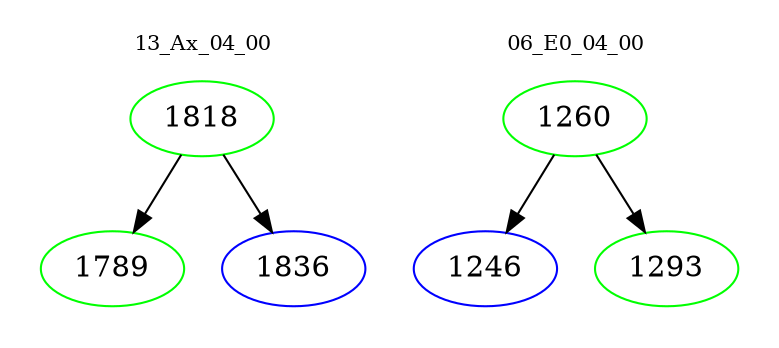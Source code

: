 digraph{
subgraph cluster_0 {
color = white
label = "13_Ax_04_00";
fontsize=10;
T0_1818 [label="1818", color="green"]
T0_1818 -> T0_1789 [color="black"]
T0_1789 [label="1789", color="green"]
T0_1818 -> T0_1836 [color="black"]
T0_1836 [label="1836", color="blue"]
}
subgraph cluster_1 {
color = white
label = "06_E0_04_00";
fontsize=10;
T1_1260 [label="1260", color="green"]
T1_1260 -> T1_1246 [color="black"]
T1_1246 [label="1246", color="blue"]
T1_1260 -> T1_1293 [color="black"]
T1_1293 [label="1293", color="green"]
}
}
